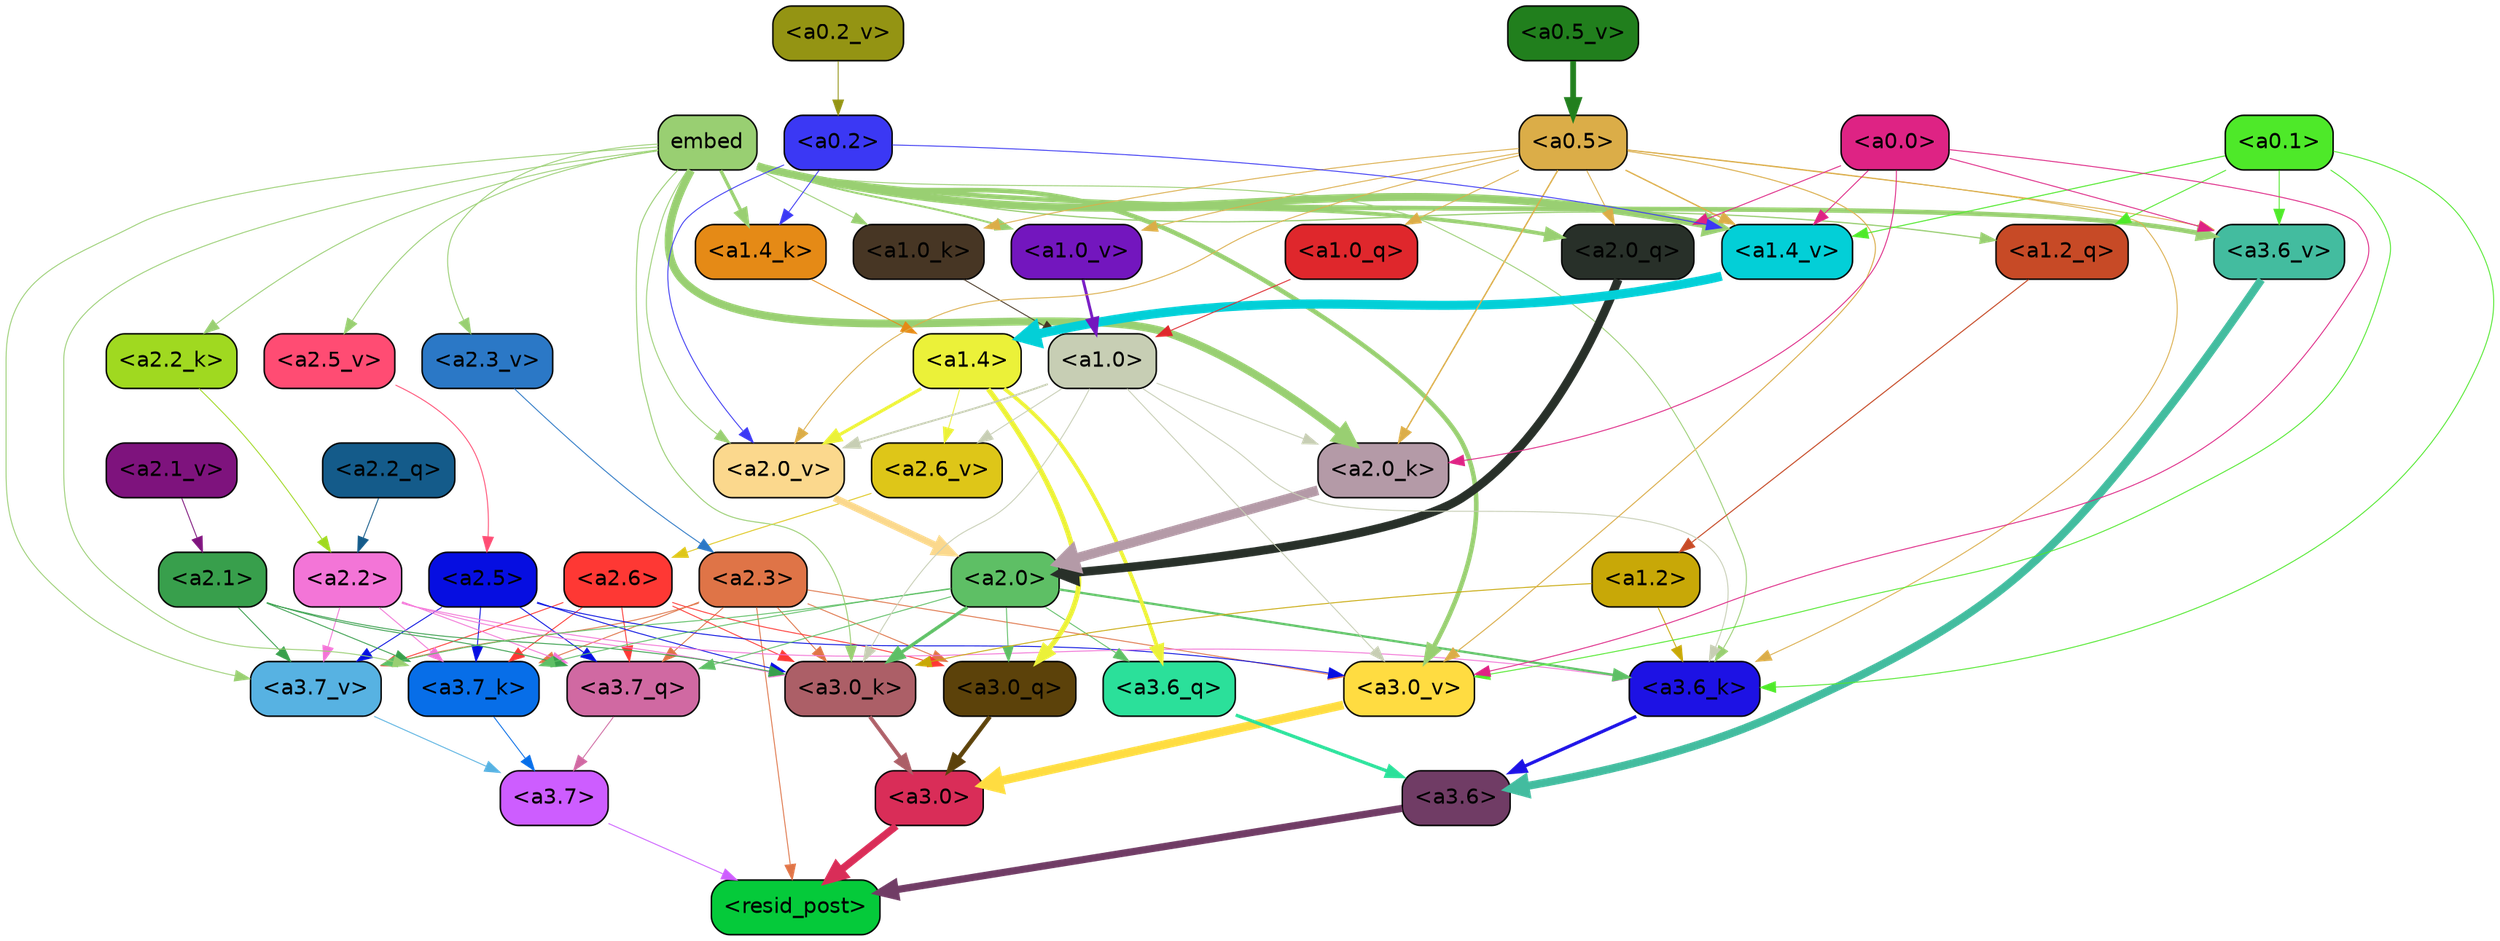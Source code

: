 strict digraph "" {
	graph [bgcolor=transparent,
		layout=dot,
		overlap=false,
		splines=true
	];
	"<a3.7>"	[color=black,
		fillcolor="#cd5dff",
		fontname=Helvetica,
		shape=box,
		style="filled, rounded"];
	"<resid_post>"	[color=black,
		fillcolor="#05ca3a",
		fontname=Helvetica,
		shape=box,
		style="filled, rounded"];
	"<a3.7>" -> "<resid_post>"	[color="#cd5dff",
		penwidth=0.6];
	"<a3.6>"	[color=black,
		fillcolor="#703c65",
		fontname=Helvetica,
		shape=box,
		style="filled, rounded"];
	"<a3.6>" -> "<resid_post>"	[color="#703c65",
		penwidth=4.7534414529800415];
	"<a3.0>"	[color=black,
		fillcolor="#d92d58",
		fontname=Helvetica,
		shape=box,
		style="filled, rounded"];
	"<a3.0>" -> "<resid_post>"	[color="#d92d58",
		penwidth=4.898576855659485];
	"<a2.3>"	[color=black,
		fillcolor="#df7447",
		fontname=Helvetica,
		shape=box,
		style="filled, rounded"];
	"<a2.3>" -> "<resid_post>"	[color="#df7447",
		penwidth=0.6];
	"<a3.7_q>"	[color=black,
		fillcolor="#d069a2",
		fontname=Helvetica,
		shape=box,
		style="filled, rounded"];
	"<a2.3>" -> "<a3.7_q>"	[color="#df7447",
		penwidth=0.6];
	"<a3.0_q>"	[color=black,
		fillcolor="#5c420a",
		fontname=Helvetica,
		shape=box,
		style="filled, rounded"];
	"<a2.3>" -> "<a3.0_q>"	[color="#df7447",
		penwidth=0.6];
	"<a3.7_k>"	[color=black,
		fillcolor="#076ee8",
		fontname=Helvetica,
		shape=box,
		style="filled, rounded"];
	"<a2.3>" -> "<a3.7_k>"	[color="#df7447",
		penwidth=0.6];
	"<a3.0_k>"	[color=black,
		fillcolor="#ac5f67",
		fontname=Helvetica,
		shape=box,
		style="filled, rounded"];
	"<a2.3>" -> "<a3.0_k>"	[color="#df7447",
		penwidth=0.6];
	"<a3.7_v>"	[color=black,
		fillcolor="#57b2e2",
		fontname=Helvetica,
		shape=box,
		style="filled, rounded"];
	"<a2.3>" -> "<a3.7_v>"	[color="#df7447",
		penwidth=0.6];
	"<a3.0_v>"	[color=black,
		fillcolor="#ffdc41",
		fontname=Helvetica,
		shape=box,
		style="filled, rounded"];
	"<a2.3>" -> "<a3.0_v>"	[color="#df7447",
		penwidth=0.6];
	"<a3.7_q>" -> "<a3.7>"	[color="#d069a2",
		penwidth=0.6];
	"<a3.6_q>"	[color=black,
		fillcolor="#2be09a",
		fontname=Helvetica,
		shape=box,
		style="filled, rounded"];
	"<a3.6_q>" -> "<a3.6>"	[color="#2be09a",
		penwidth=2.160832464694977];
	"<a3.0_q>" -> "<a3.0>"	[color="#5c420a",
		penwidth=2.870753765106201];
	"<a3.7_k>" -> "<a3.7>"	[color="#076ee8",
		penwidth=0.6];
	"<a3.6_k>"	[color=black,
		fillcolor="#1d12e4",
		fontname=Helvetica,
		shape=box,
		style="filled, rounded"];
	"<a3.6_k>" -> "<a3.6>"	[color="#1d12e4",
		penwidth=2.13908451795578];
	"<a3.0_k>" -> "<a3.0>"	[color="#ac5f67",
		penwidth=2.520303964614868];
	"<a3.7_v>" -> "<a3.7>"	[color="#57b2e2",
		penwidth=0.6];
	"<a3.6_v>"	[color=black,
		fillcolor="#43bc9f",
		fontname=Helvetica,
		shape=box,
		style="filled, rounded"];
	"<a3.6_v>" -> "<a3.6>"	[color="#43bc9f",
		penwidth=5.297133803367615];
	"<a3.0_v>" -> "<a3.0>"	[color="#ffdc41",
		penwidth=5.680712580680847];
	"<a2.6>"	[color=black,
		fillcolor="#fe3834",
		fontname=Helvetica,
		shape=box,
		style="filled, rounded"];
	"<a2.6>" -> "<a3.7_q>"	[color="#fe3834",
		penwidth=0.6];
	"<a2.6>" -> "<a3.0_q>"	[color="#fe3834",
		penwidth=0.6];
	"<a2.6>" -> "<a3.7_k>"	[color="#fe3834",
		penwidth=0.6];
	"<a2.6>" -> "<a3.0_k>"	[color="#fe3834",
		penwidth=0.6];
	"<a2.6>" -> "<a3.7_v>"	[color="#fe3834",
		penwidth=0.6];
	"<a2.5>"	[color=black,
		fillcolor="#060ee1",
		fontname=Helvetica,
		shape=box,
		style="filled, rounded"];
	"<a2.5>" -> "<a3.7_q>"	[color="#060ee1",
		penwidth=0.6];
	"<a2.5>" -> "<a3.7_k>"	[color="#060ee1",
		penwidth=0.6];
	"<a2.5>" -> "<a3.0_k>"	[color="#060ee1",
		penwidth=0.6];
	"<a2.5>" -> "<a3.7_v>"	[color="#060ee1",
		penwidth=0.6];
	"<a2.5>" -> "<a3.0_v>"	[color="#060ee1",
		penwidth=0.6];
	"<a2.2>"	[color=black,
		fillcolor="#f375d7",
		fontname=Helvetica,
		shape=box,
		style="filled, rounded"];
	"<a2.2>" -> "<a3.7_q>"	[color="#f375d7",
		penwidth=0.6];
	"<a2.2>" -> "<a3.7_k>"	[color="#f375d7",
		penwidth=0.6];
	"<a2.2>" -> "<a3.6_k>"	[color="#f375d7",
		penwidth=0.6];
	"<a2.2>" -> "<a3.0_k>"	[color="#f375d7",
		penwidth=0.6];
	"<a2.2>" -> "<a3.7_v>"	[color="#f375d7",
		penwidth=0.6];
	"<a2.1>"	[color=black,
		fillcolor="#389f4c",
		fontname=Helvetica,
		shape=box,
		style="filled, rounded"];
	"<a2.1>" -> "<a3.7_q>"	[color="#389f4c",
		penwidth=0.6];
	"<a2.1>" -> "<a3.7_k>"	[color="#389f4c",
		penwidth=0.6];
	"<a2.1>" -> "<a3.0_k>"	[color="#389f4c",
		penwidth=0.6];
	"<a2.1>" -> "<a3.7_v>"	[color="#389f4c",
		penwidth=0.6];
	"<a2.0>"	[color=black,
		fillcolor="#5ebf65",
		fontname=Helvetica,
		shape=box,
		style="filled, rounded"];
	"<a2.0>" -> "<a3.7_q>"	[color="#5ebf65",
		penwidth=0.6];
	"<a2.0>" -> "<a3.6_q>"	[color="#5ebf65",
		penwidth=0.6];
	"<a2.0>" -> "<a3.0_q>"	[color="#5ebf65",
		penwidth=0.6];
	"<a2.0>" -> "<a3.7_k>"	[color="#5ebf65",
		penwidth=0.6];
	"<a2.0>" -> "<a3.6_k>"	[color="#5ebf65",
		penwidth=1.4957321882247925];
	"<a2.0>" -> "<a3.0_k>"	[color="#5ebf65",
		penwidth=2.18752121925354];
	"<a2.0>" -> "<a3.7_v>"	[color="#5ebf65",
		penwidth=0.6];
	"<a1.4>"	[color=black,
		fillcolor="#ebf139",
		fontname=Helvetica,
		shape=box,
		style="filled, rounded"];
	"<a1.4>" -> "<a3.6_q>"	[color="#ebf139",
		penwidth=2.4829938411712646];
	"<a1.4>" -> "<a3.0_q>"	[color="#ebf139",
		penwidth=3.299744725227356];
	"<a2.6_v>"	[color=black,
		fillcolor="#dec618",
		fontname=Helvetica,
		shape=box,
		style="filled, rounded"];
	"<a1.4>" -> "<a2.6_v>"	[color="#ebf139",
		penwidth=0.6];
	"<a2.0_v>"	[color=black,
		fillcolor="#fbd88d",
		fontname=Helvetica,
		shape=box,
		style="filled, rounded"];
	"<a1.4>" -> "<a2.0_v>"	[color="#ebf139",
		penwidth=2.092592429369688];
	embed	[color=black,
		fillcolor="#99cf72",
		fontname=Helvetica,
		shape=box,
		style="filled, rounded"];
	embed -> "<a3.7_k>"	[color="#99cf72",
		penwidth=0.6];
	embed -> "<a3.6_k>"	[color="#99cf72",
		penwidth=0.6];
	embed -> "<a3.0_k>"	[color="#99cf72",
		penwidth=0.6394047290086746];
	embed -> "<a3.7_v>"	[color="#99cf72",
		penwidth=0.6];
	embed -> "<a3.6_v>"	[color="#99cf72",
		penwidth=3.067279100418091];
	embed -> "<a3.0_v>"	[color="#99cf72",
		penwidth=3.0212591886520386];
	"<a2.0_q>"	[color=black,
		fillcolor="#283029",
		fontname=Helvetica,
		shape=box,
		style="filled, rounded"];
	embed -> "<a2.0_q>"	[color="#99cf72",
		penwidth=2.5355080366134644];
	"<a2.2_k>"	[color=black,
		fillcolor="#a0d920",
		fontname=Helvetica,
		shape=box,
		style="filled, rounded"];
	embed -> "<a2.2_k>"	[color="#99cf72",
		penwidth=0.6];
	"<a2.0_k>"	[color=black,
		fillcolor="#b49aa7",
		fontname=Helvetica,
		shape=box,
		style="filled, rounded"];
	embed -> "<a2.0_k>"	[color="#99cf72",
		penwidth=5.2180726528167725];
	"<a2.5_v>"	[color=black,
		fillcolor="#ff4c73",
		fontname=Helvetica,
		shape=box,
		style="filled, rounded"];
	embed -> "<a2.5_v>"	[color="#99cf72",
		penwidth=0.6];
	"<a2.3_v>"	[color=black,
		fillcolor="#2b78c6",
		fontname=Helvetica,
		shape=box,
		style="filled, rounded"];
	embed -> "<a2.3_v>"	[color="#99cf72",
		penwidth=0.6];
	embed -> "<a2.0_v>"	[color="#99cf72",
		penwidth=0.6];
	"<a1.2_q>"	[color=black,
		fillcolor="#c74a26",
		fontname=Helvetica,
		shape=box,
		style="filled, rounded"];
	embed -> "<a1.2_q>"	[color="#99cf72",
		penwidth=0.8094894886016846];
	"<a1.4_k>"	[color=black,
		fillcolor="#e58a16",
		fontname=Helvetica,
		shape=box,
		style="filled, rounded"];
	embed -> "<a1.4_k>"	[color="#99cf72",
		penwidth=2.1732678413391113];
	"<a1.0_k>"	[color=black,
		fillcolor="#473624",
		fontname=Helvetica,
		shape=box,
		style="filled, rounded"];
	embed -> "<a1.0_k>"	[color="#99cf72",
		penwidth=0.6];
	"<a1.4_v>"	[color=black,
		fillcolor="#03cfd7",
		fontname=Helvetica,
		shape=box,
		style="filled, rounded"];
	embed -> "<a1.4_v>"	[color="#99cf72",
		penwidth=5.162249565124512];
	"<a1.0_v>"	[color=black,
		fillcolor="#7316be",
		fontname=Helvetica,
		shape=box,
		style="filled, rounded"];
	embed -> "<a1.0_v>"	[color="#99cf72",
		penwidth=1.26457279920578];
	"<a1.2>"	[color=black,
		fillcolor="#c8a807",
		fontname=Helvetica,
		shape=box,
		style="filled, rounded"];
	"<a1.2>" -> "<a3.6_k>"	[color="#c8a807",
		penwidth=0.6];
	"<a1.2>" -> "<a3.0_k>"	[color="#c8a807",
		penwidth=0.6];
	"<a1.0>"	[color=black,
		fillcolor="#c7ceb4",
		fontname=Helvetica,
		shape=box,
		style="filled, rounded"];
	"<a1.0>" -> "<a3.6_k>"	[color="#c7ceb4",
		penwidth=0.6];
	"<a1.0>" -> "<a3.0_k>"	[color="#c7ceb4",
		penwidth=0.6];
	"<a1.0>" -> "<a3.0_v>"	[color="#c7ceb4",
		penwidth=0.6];
	"<a1.0>" -> "<a2.0_k>"	[color="#c7ceb4",
		penwidth=0.6];
	"<a1.0>" -> "<a2.6_v>"	[color="#c7ceb4",
		penwidth=0.6];
	"<a1.0>" -> "<a2.0_v>"	[color="#c7ceb4",
		penwidth=1.2132605910301208];
	"<a0.5>"	[color=black,
		fillcolor="#dbad48",
		fontname=Helvetica,
		shape=box,
		style="filled, rounded"];
	"<a0.5>" -> "<a3.6_k>"	[color="#dbad48",
		penwidth=0.6];
	"<a0.5>" -> "<a3.6_v>"	[color="#dbad48",
		penwidth=0.6];
	"<a0.5>" -> "<a3.0_v>"	[color="#dbad48",
		penwidth=0.648682102560997];
	"<a0.5>" -> "<a2.0_q>"	[color="#dbad48",
		penwidth=0.6];
	"<a0.5>" -> "<a2.0_k>"	[color="#dbad48",
		penwidth=0.9236047863960266];
	"<a0.5>" -> "<a2.0_v>"	[color="#dbad48",
		penwidth=0.6];
	"<a1.0_q>"	[color=black,
		fillcolor="#df272c",
		fontname=Helvetica,
		shape=box,
		style="filled, rounded"];
	"<a0.5>" -> "<a1.0_q>"	[color="#dbad48",
		penwidth=0.6];
	"<a0.5>" -> "<a1.0_k>"	[color="#dbad48",
		penwidth=0.6];
	"<a0.5>" -> "<a1.4_v>"	[color="#dbad48",
		penwidth=0.8783596754074097];
	"<a0.5>" -> "<a1.0_v>"	[color="#dbad48",
		penwidth=0.6];
	"<a0.1>"	[color=black,
		fillcolor="#4ee929",
		fontname=Helvetica,
		shape=box,
		style="filled, rounded"];
	"<a0.1>" -> "<a3.6_k>"	[color="#4ee929",
		penwidth=0.6];
	"<a0.1>" -> "<a3.6_v>"	[color="#4ee929",
		penwidth=0.6];
	"<a0.1>" -> "<a3.0_v>"	[color="#4ee929",
		penwidth=0.6];
	"<a0.1>" -> "<a1.2_q>"	[color="#4ee929",
		penwidth=0.6];
	"<a0.1>" -> "<a1.4_v>"	[color="#4ee929",
		penwidth=0.6490728855133057];
	"<a0.0>"	[color=black,
		fillcolor="#de2384",
		fontname=Helvetica,
		shape=box,
		style="filled, rounded"];
	"<a0.0>" -> "<a3.6_v>"	[color="#de2384",
		penwidth=0.6];
	"<a0.0>" -> "<a3.0_v>"	[color="#de2384",
		penwidth=0.6];
	"<a0.0>" -> "<a2.0_q>"	[color="#de2384",
		penwidth=0.6];
	"<a0.0>" -> "<a2.0_k>"	[color="#de2384",
		penwidth=0.6];
	"<a0.0>" -> "<a1.4_v>"	[color="#de2384",
		penwidth=0.6];
	"<a2.2_q>"	[color=black,
		fillcolor="#145b8a",
		fontname=Helvetica,
		shape=box,
		style="filled, rounded"];
	"<a2.2_q>" -> "<a2.2>"	[color="#145b8a",
		penwidth=0.6];
	"<a2.0_q>" -> "<a2.0>"	[color="#283029",
		penwidth=5.681910276412964];
	"<a2.2_k>" -> "<a2.2>"	[color="#a0d920",
		penwidth=0.6];
	"<a2.0_k>" -> "<a2.0>"	[color="#b49aa7",
		penwidth=6.447777509689331];
	"<a2.6_v>" -> "<a2.6>"	[color="#dec618",
		penwidth=0.6];
	"<a2.5_v>" -> "<a2.5>"	[color="#ff4c73",
		penwidth=0.6];
	"<a2.3_v>" -> "<a2.3>"	[color="#2b78c6",
		penwidth=0.6];
	"<a2.1_v>"	[color=black,
		fillcolor="#7e137d",
		fontname=Helvetica,
		shape=box,
		style="filled, rounded"];
	"<a2.1_v>" -> "<a2.1>"	[color="#7e137d",
		penwidth=0.6];
	"<a2.0_v>" -> "<a2.0>"	[color="#fbd88d",
		penwidth=4.5695202350616455];
	"<a0.2>"	[color=black,
		fillcolor="#3b38f4",
		fontname=Helvetica,
		shape=box,
		style="filled, rounded"];
	"<a0.2>" -> "<a2.0_v>"	[color="#3b38f4",
		penwidth=0.6];
	"<a0.2>" -> "<a1.4_k>"	[color="#3b38f4",
		penwidth=0.6];
	"<a0.2>" -> "<a1.4_v>"	[color="#3b38f4",
		penwidth=0.6];
	"<a1.2_q>" -> "<a1.2>"	[color="#c74a26",
		penwidth=0.6769798994064331];
	"<a1.0_q>" -> "<a1.0>"	[color="#df272c",
		penwidth=0.6];
	"<a1.4_k>" -> "<a1.4>"	[color="#e58a16",
		penwidth=0.6];
	"<a1.0_k>" -> "<a1.0>"	[color="#473624",
		penwidth=0.6];
	"<a1.4_v>" -> "<a1.4>"	[color="#03cfd7",
		penwidth=6.016597509384155];
	"<a1.0_v>" -> "<a1.0>"	[color="#7316be",
		penwidth=1.8562973737716675];
	"<a0.5_v>"	[color=black,
		fillcolor="#217f1d",
		fontname=Helvetica,
		shape=box,
		style="filled, rounded"];
	"<a0.5_v>" -> "<a0.5>"	[color="#217f1d",
		penwidth=3.805475652217865];
	"<a0.2_v>"	[color=black,
		fillcolor="#949413",
		fontname=Helvetica,
		shape=box,
		style="filled, rounded"];
	"<a0.2_v>" -> "<a0.2>"	[color="#949413",
		penwidth=0.6];
}
